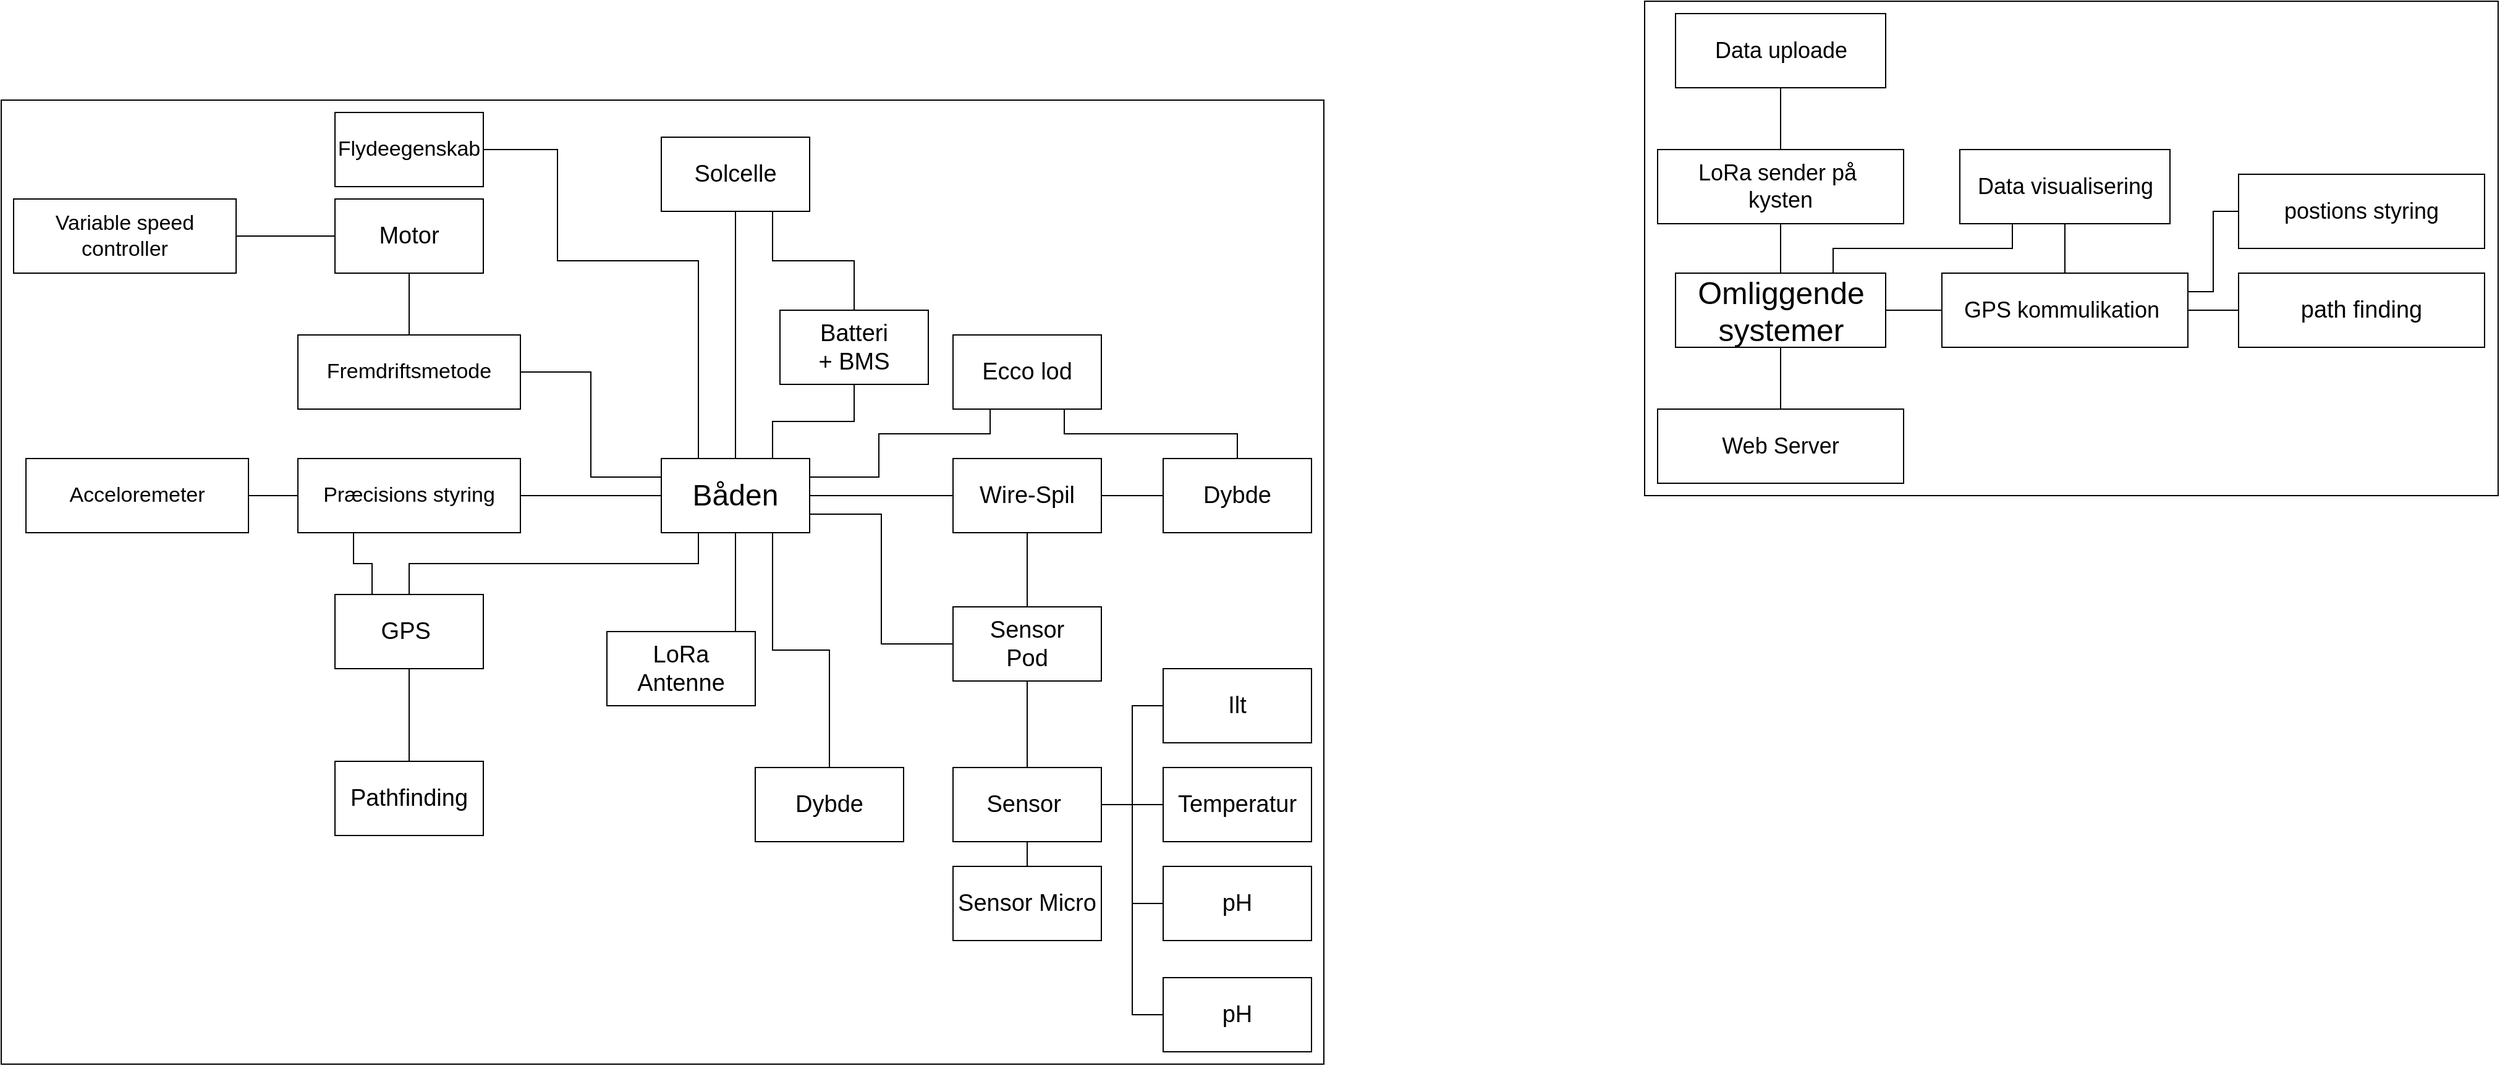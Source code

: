 <mxfile version="16.5.1" type="device"><diagram id="erpGU3eYgXvApTLNxW-y" name="Page-1"><mxGraphModel dx="1815" dy="1049" grid="1" gridSize="10" guides="1" tooltips="1" connect="1" arrows="1" fold="1" page="1" pageScale="1" pageWidth="827" pageHeight="1169" math="0" shadow="0"><root><mxCell id="0"/><mxCell id="1" parent="0"/><mxCell id="SieacuqeAXUAK5aDUlHt-69" value="" style="rounded=0;whiteSpace=wrap;html=1;fontSize=19;" parent="1" vertex="1"><mxGeometry x="1019.5" y="70" width="690.5" height="400" as="geometry"/></mxCell><mxCell id="SieacuqeAXUAK5aDUlHt-68" value="" style="rounded=0;whiteSpace=wrap;html=1;fontSize=19;" parent="1" vertex="1"><mxGeometry x="-310" y="150" width="1070" height="780" as="geometry"/></mxCell><mxCell id="SieacuqeAXUAK5aDUlHt-1" value="Motor" style="rounded=0;whiteSpace=wrap;html=1;fontSize=19;" parent="1" vertex="1"><mxGeometry x="-40" y="230" width="120" height="60" as="geometry"/></mxCell><mxCell id="SieacuqeAXUAK5aDUlHt-19" style="edgeStyle=orthogonalEdgeStyle;rounded=0;orthogonalLoop=1;jettySize=auto;html=1;exitX=1;exitY=0.5;exitDx=0;exitDy=0;entryX=0;entryY=0.5;entryDx=0;entryDy=0;fontSize=21;endArrow=none;endFill=0;" parent="1" source="SieacuqeAXUAK5aDUlHt-4" target="SieacuqeAXUAK5aDUlHt-11" edge="1"><mxGeometry relative="1" as="geometry"/></mxCell><mxCell id="SieacuqeAXUAK5aDUlHt-22" style="edgeStyle=orthogonalEdgeStyle;rounded=0;orthogonalLoop=1;jettySize=auto;html=1;exitX=0.75;exitY=0;exitDx=0;exitDy=0;entryX=0.5;entryY=1;entryDx=0;entryDy=0;fontSize=21;endArrow=none;endFill=0;" parent="1" source="SieacuqeAXUAK5aDUlHt-4" target="SieacuqeAXUAK5aDUlHt-7" edge="1"><mxGeometry relative="1" as="geometry"/></mxCell><mxCell id="SieacuqeAXUAK5aDUlHt-23" style="edgeStyle=orthogonalEdgeStyle;rounded=0;orthogonalLoop=1;jettySize=auto;html=1;entryX=0.5;entryY=0;entryDx=0;entryDy=0;fontSize=21;endArrow=none;endFill=0;exitX=0.5;exitY=1;exitDx=0;exitDy=0;" parent="1" source="SieacuqeAXUAK5aDUlHt-4" target="SieacuqeAXUAK5aDUlHt-6" edge="1"><mxGeometry relative="1" as="geometry"><mxPoint x="360" y="280" as="sourcePoint"/><Array as="points"><mxPoint x="284" y="560"/><mxPoint x="284" y="560"/></Array></mxGeometry></mxCell><mxCell id="SieacuqeAXUAK5aDUlHt-24" style="edgeStyle=orthogonalEdgeStyle;rounded=0;orthogonalLoop=1;jettySize=auto;html=1;exitX=0.5;exitY=0;exitDx=0;exitDy=0;entryX=0.5;entryY=1;entryDx=0;entryDy=0;fontSize=21;endArrow=none;endFill=0;" parent="1" source="SieacuqeAXUAK5aDUlHt-4" target="SieacuqeAXUAK5aDUlHt-5" edge="1"><mxGeometry relative="1" as="geometry"/></mxCell><mxCell id="SieacuqeAXUAK5aDUlHt-25" style="edgeStyle=orthogonalEdgeStyle;rounded=0;orthogonalLoop=1;jettySize=auto;html=1;entryX=0.5;entryY=1;entryDx=0;entryDy=0;fontSize=21;endArrow=none;endFill=0;" parent="1" source="SieacuqeAXUAK5aDUlHt-8" target="SieacuqeAXUAK5aDUlHt-1" edge="1"><mxGeometry relative="1" as="geometry"/></mxCell><mxCell id="SieacuqeAXUAK5aDUlHt-26" style="edgeStyle=orthogonalEdgeStyle;rounded=0;orthogonalLoop=1;jettySize=auto;html=1;exitX=0;exitY=0.25;exitDx=0;exitDy=0;entryX=1;entryY=0.5;entryDx=0;entryDy=0;fontSize=21;endArrow=none;endFill=0;" parent="1" source="SieacuqeAXUAK5aDUlHt-4" target="SieacuqeAXUAK5aDUlHt-8" edge="1"><mxGeometry relative="1" as="geometry"/></mxCell><mxCell id="SieacuqeAXUAK5aDUlHt-31" style="edgeStyle=orthogonalEdgeStyle;rounded=0;orthogonalLoop=1;jettySize=auto;html=1;exitX=0.25;exitY=0;exitDx=0;exitDy=0;fontSize=21;endArrow=none;endFill=0;entryX=1;entryY=0.5;entryDx=0;entryDy=0;" parent="1" source="SieacuqeAXUAK5aDUlHt-4" target="SieacuqeAXUAK5aDUlHt-32" edge="1"><mxGeometry relative="1" as="geometry"><mxPoint x="290" y="670" as="targetPoint"/><Array as="points"><mxPoint x="254" y="280"/><mxPoint x="140" y="280"/><mxPoint x="140" y="190"/></Array></mxGeometry></mxCell><mxCell id="SieacuqeAXUAK5aDUlHt-38" style="edgeStyle=orthogonalEdgeStyle;rounded=0;orthogonalLoop=1;jettySize=auto;html=1;exitX=0;exitY=0.5;exitDx=0;exitDy=0;fontSize=24;endArrow=none;endFill=0;entryX=1;entryY=0.5;entryDx=0;entryDy=0;" parent="1" source="SieacuqeAXUAK5aDUlHt-4" target="SieacuqeAXUAK5aDUlHt-39" edge="1"><mxGeometry relative="1" as="geometry"><mxPoint x="200" y="320" as="targetPoint"/></mxGeometry></mxCell><mxCell id="SieacuqeAXUAK5aDUlHt-44" style="edgeStyle=orthogonalEdgeStyle;rounded=0;orthogonalLoop=1;jettySize=auto;html=1;exitX=1;exitY=0.25;exitDx=0;exitDy=0;entryX=0.25;entryY=1;entryDx=0;entryDy=0;fontSize=24;endArrow=none;endFill=0;" parent="1" source="SieacuqeAXUAK5aDUlHt-4" target="SieacuqeAXUAK5aDUlHt-43" edge="1"><mxGeometry relative="1" as="geometry"><Array as="points"><mxPoint x="400" y="455"/><mxPoint x="400" y="420"/><mxPoint x="490" y="420"/></Array></mxGeometry></mxCell><mxCell id="SieacuqeAXUAK5aDUlHt-4" value="Båden" style="rounded=0;whiteSpace=wrap;html=1;fontSize=24;" parent="1" vertex="1"><mxGeometry x="224" y="440" width="120" height="60" as="geometry"/></mxCell><mxCell id="SieacuqeAXUAK5aDUlHt-28" style="edgeStyle=orthogonalEdgeStyle;rounded=0;orthogonalLoop=1;jettySize=auto;html=1;exitX=0.75;exitY=1;exitDx=0;exitDy=0;entryX=0.5;entryY=0;entryDx=0;entryDy=0;fontSize=21;endArrow=none;endFill=0;" parent="1" source="SieacuqeAXUAK5aDUlHt-5" target="SieacuqeAXUAK5aDUlHt-7" edge="1"><mxGeometry relative="1" as="geometry"/></mxCell><mxCell id="SieacuqeAXUAK5aDUlHt-5" value="Solcelle" style="rounded=0;whiteSpace=wrap;html=1;fontSize=19;" parent="1" vertex="1"><mxGeometry x="224" y="180" width="120" height="60" as="geometry"/></mxCell><mxCell id="SieacuqeAXUAK5aDUlHt-6" value="LoRa Antenne" style="rounded=0;whiteSpace=wrap;html=1;fontSize=19;" parent="1" vertex="1"><mxGeometry x="180" y="580" width="120" height="60" as="geometry"/></mxCell><mxCell id="SieacuqeAXUAK5aDUlHt-7" value="Batteri&lt;br style=&quot;font-size: 19px;&quot;&gt;+ BMS" style="rounded=0;whiteSpace=wrap;html=1;fontSize=19;" parent="1" vertex="1"><mxGeometry x="320" y="320" width="120" height="60" as="geometry"/></mxCell><mxCell id="SieacuqeAXUAK5aDUlHt-8" value="Fremdriftsmetode" style="rounded=0;whiteSpace=wrap;html=1;fontSize=17;" parent="1" vertex="1"><mxGeometry x="-70" y="340" width="180" height="60" as="geometry"/></mxCell><mxCell id="SieacuqeAXUAK5aDUlHt-11" value="Wire-Spil&lt;br style=&quot;font-size: 19px;&quot;&gt;" style="rounded=0;whiteSpace=wrap;html=1;fontSize=19;" parent="1" vertex="1"><mxGeometry x="460" y="440" width="120" height="60" as="geometry"/></mxCell><mxCell id="SieacuqeAXUAK5aDUlHt-16" style="edgeStyle=orthogonalEdgeStyle;rounded=0;orthogonalLoop=1;jettySize=auto;html=1;exitX=1;exitY=0.5;exitDx=0;exitDy=0;entryX=0;entryY=0.5;entryDx=0;entryDy=0;fontSize=21;endArrow=none;endFill=0;" parent="1" source="SieacuqeAXUAK5aDUlHt-12" target="SieacuqeAXUAK5aDUlHt-13" edge="1"><mxGeometry relative="1" as="geometry"/></mxCell><mxCell id="SieacuqeAXUAK5aDUlHt-17" style="edgeStyle=orthogonalEdgeStyle;rounded=0;orthogonalLoop=1;jettySize=auto;html=1;exitX=1;exitY=0.5;exitDx=0;exitDy=0;entryX=0;entryY=0.5;entryDx=0;entryDy=0;fontSize=21;endArrow=none;endFill=0;" parent="1" source="SieacuqeAXUAK5aDUlHt-12" target="SieacuqeAXUAK5aDUlHt-14" edge="1"><mxGeometry relative="1" as="geometry"/></mxCell><mxCell id="SieacuqeAXUAK5aDUlHt-18" style="edgeStyle=orthogonalEdgeStyle;rounded=0;orthogonalLoop=1;jettySize=auto;html=1;exitX=1;exitY=0.5;exitDx=0;exitDy=0;entryX=0;entryY=0.5;entryDx=0;entryDy=0;fontSize=21;endArrow=none;endFill=0;" parent="1" source="SieacuqeAXUAK5aDUlHt-12" target="SieacuqeAXUAK5aDUlHt-15" edge="1"><mxGeometry relative="1" as="geometry"/></mxCell><mxCell id="SieacuqeAXUAK5aDUlHt-21" style="edgeStyle=orthogonalEdgeStyle;rounded=0;orthogonalLoop=1;jettySize=auto;html=1;exitX=0.5;exitY=0;exitDx=0;exitDy=0;entryX=0.5;entryY=1;entryDx=0;entryDy=0;fontSize=21;endArrow=none;endFill=0;" parent="1" source="SieacuqeAXUAK5aDUlHt-12" target="Qp3bTgfLaRTd99Ayi7u3-1" edge="1"><mxGeometry relative="1" as="geometry"><mxPoint x="520" y="600" as="targetPoint"/></mxGeometry></mxCell><mxCell id="SieacuqeAXUAK5aDUlHt-36" style="edgeStyle=orthogonalEdgeStyle;rounded=0;orthogonalLoop=1;jettySize=auto;html=1;exitX=0.5;exitY=1;exitDx=0;exitDy=0;fontSize=17;endArrow=none;endFill=0;entryX=0.5;entryY=0;entryDx=0;entryDy=0;" parent="1" source="SieacuqeAXUAK5aDUlHt-12" target="SieacuqeAXUAK5aDUlHt-37" edge="1"><mxGeometry relative="1" as="geometry"><mxPoint x="550" y="750" as="targetPoint"/></mxGeometry></mxCell><mxCell id="SieacuqeAXUAK5aDUlHt-51" style="edgeStyle=orthogonalEdgeStyle;rounded=0;orthogonalLoop=1;jettySize=auto;html=1;exitX=1;exitY=0.5;exitDx=0;exitDy=0;fontSize=24;endArrow=none;endFill=0;entryX=0;entryY=0.5;entryDx=0;entryDy=0;" parent="1" source="SieacuqeAXUAK5aDUlHt-12" target="SieacuqeAXUAK5aDUlHt-52" edge="1"><mxGeometry relative="1" as="geometry"><mxPoint x="610" y="890" as="targetPoint"/></mxGeometry></mxCell><mxCell id="SieacuqeAXUAK5aDUlHt-12" value="Sensor&amp;nbsp;" style="rounded=0;whiteSpace=wrap;html=1;fontSize=19;" parent="1" vertex="1"><mxGeometry x="460" y="690" width="120" height="60" as="geometry"/></mxCell><mxCell id="SieacuqeAXUAK5aDUlHt-13" value="Ilt" style="rounded=0;whiteSpace=wrap;html=1;fontSize=19;" parent="1" vertex="1"><mxGeometry x="630" y="610" width="120" height="60" as="geometry"/></mxCell><mxCell id="SieacuqeAXUAK5aDUlHt-14" value="Temperatur" style="rounded=0;whiteSpace=wrap;html=1;fontSize=19;" parent="1" vertex="1"><mxGeometry x="630" y="690" width="120" height="60" as="geometry"/></mxCell><mxCell id="SieacuqeAXUAK5aDUlHt-15" value="pH" style="rounded=0;whiteSpace=wrap;html=1;fontSize=19;" parent="1" vertex="1"><mxGeometry x="630" y="770" width="120" height="60" as="geometry"/></mxCell><mxCell id="SieacuqeAXUAK5aDUlHt-34" style="edgeStyle=orthogonalEdgeStyle;rounded=0;orthogonalLoop=1;jettySize=auto;html=1;exitX=0.5;exitY=1;exitDx=0;exitDy=0;fontSize=17;endArrow=none;endFill=0;" parent="1" source="SieacuqeAXUAK5aDUlHt-29" target="SieacuqeAXUAK5aDUlHt-33" edge="1"><mxGeometry relative="1" as="geometry"/></mxCell><mxCell id="Qp3bTgfLaRTd99Ayi7u3-1" value="Sensor&lt;br style=&quot;font-size: 19px;&quot;&gt;Pod" style="rounded=0;whiteSpace=wrap;html=1;fontSize=19;" parent="1" vertex="1"><mxGeometry x="460" y="560" width="120" height="60" as="geometry"/></mxCell><mxCell id="SieacuqeAXUAK5aDUlHt-65" style="edgeStyle=orthogonalEdgeStyle;rounded=0;orthogonalLoop=1;jettySize=auto;html=1;exitX=0.25;exitY=0;exitDx=0;exitDy=0;entryX=0.25;entryY=1;entryDx=0;entryDy=0;fontSize=24;endArrow=none;endFill=0;" parent="1" source="SieacuqeAXUAK5aDUlHt-29" target="SieacuqeAXUAK5aDUlHt-39" edge="1"><mxGeometry relative="1" as="geometry"/></mxCell><mxCell id="SieacuqeAXUAK5aDUlHt-29" value="GPS&amp;nbsp;" style="rounded=0;whiteSpace=wrap;html=1;fontSize=19;" parent="1" vertex="1"><mxGeometry x="-40" y="550" width="120" height="60" as="geometry"/></mxCell><mxCell id="Qp3bTgfLaRTd99Ayi7u3-2" style="edgeStyle=orthogonalEdgeStyle;rounded=0;orthogonalLoop=1;jettySize=auto;html=1;exitX=0.5;exitY=0;exitDx=0;exitDy=0;entryX=0.5;entryY=1;entryDx=0;entryDy=0;fontSize=21;endArrow=none;endFill=0;" parent="1" source="Qp3bTgfLaRTd99Ayi7u3-1" target="SieacuqeAXUAK5aDUlHt-11" edge="1"><mxGeometry relative="1" as="geometry"><mxPoint x="530" y="700" as="sourcePoint"/><mxPoint x="530" y="630" as="targetPoint"/></mxGeometry></mxCell><mxCell id="SieacuqeAXUAK5aDUlHt-30" style="edgeStyle=orthogonalEdgeStyle;rounded=0;orthogonalLoop=1;jettySize=auto;html=1;exitX=0.25;exitY=1;exitDx=0;exitDy=0;entryX=0.5;entryY=0;entryDx=0;entryDy=0;fontSize=21;endArrow=none;endFill=0;" parent="1" source="SieacuqeAXUAK5aDUlHt-4" target="SieacuqeAXUAK5aDUlHt-29" edge="1"><mxGeometry relative="1" as="geometry"/></mxCell><mxCell id="Qp3bTgfLaRTd99Ayi7u3-3" style="edgeStyle=orthogonalEdgeStyle;rounded=0;orthogonalLoop=1;jettySize=auto;html=1;exitX=1;exitY=0.75;exitDx=0;exitDy=0;entryX=0;entryY=0.5;entryDx=0;entryDy=0;fontSize=21;endArrow=none;endFill=0;" parent="1" source="SieacuqeAXUAK5aDUlHt-4" target="Qp3bTgfLaRTd99Ayi7u3-1" edge="1"><mxGeometry relative="1" as="geometry"><mxPoint x="354" y="495" as="sourcePoint"/><mxPoint x="470" y="730" as="targetPoint"/></mxGeometry></mxCell><mxCell id="SieacuqeAXUAK5aDUlHt-32" value="Flydeegenskab" style="rounded=0;whiteSpace=wrap;html=1;fontSize=17;" parent="1" vertex="1"><mxGeometry x="-40" y="160" width="120" height="60" as="geometry"/></mxCell><mxCell id="SieacuqeAXUAK5aDUlHt-33" value="Pathfinding" style="rounded=0;whiteSpace=wrap;html=1;fontSize=19;" parent="1" vertex="1"><mxGeometry x="-40" y="685" width="120" height="60" as="geometry"/></mxCell><mxCell id="SieacuqeAXUAK5aDUlHt-40" style="edgeStyle=orthogonalEdgeStyle;rounded=0;orthogonalLoop=1;jettySize=auto;html=1;exitX=1;exitY=0.5;exitDx=0;exitDy=0;entryX=0;entryY=0.5;entryDx=0;entryDy=0;fontSize=24;endArrow=none;endFill=0;" parent="1" source="SieacuqeAXUAK5aDUlHt-35" target="SieacuqeAXUAK5aDUlHt-1" edge="1"><mxGeometry relative="1" as="geometry"/></mxCell><mxCell id="SieacuqeAXUAK5aDUlHt-35" value="Variable speed controller" style="rounded=0;whiteSpace=wrap;html=1;fontSize=17;" parent="1" vertex="1"><mxGeometry x="-300" y="230" width="180" height="60" as="geometry"/></mxCell><mxCell id="SieacuqeAXUAK5aDUlHt-37" value="Sensor Micro" style="rounded=0;whiteSpace=wrap;html=1;fontSize=19;" parent="1" vertex="1"><mxGeometry x="460" y="770" width="120" height="60" as="geometry"/></mxCell><mxCell id="SieacuqeAXUAK5aDUlHt-64" style="edgeStyle=orthogonalEdgeStyle;rounded=0;orthogonalLoop=1;jettySize=auto;html=1;exitX=0;exitY=0.5;exitDx=0;exitDy=0;entryX=1;entryY=0.5;entryDx=0;entryDy=0;fontSize=24;endArrow=none;endFill=0;" parent="1" source="SieacuqeAXUAK5aDUlHt-39" target="SieacuqeAXUAK5aDUlHt-63" edge="1"><mxGeometry relative="1" as="geometry"/></mxCell><mxCell id="SieacuqeAXUAK5aDUlHt-39" value="Præcisions styring" style="rounded=0;whiteSpace=wrap;html=1;fontSize=17;" parent="1" vertex="1"><mxGeometry x="-70" y="440" width="180" height="60" as="geometry"/></mxCell><mxCell id="SieacuqeAXUAK5aDUlHt-54" style="edgeStyle=orthogonalEdgeStyle;rounded=0;orthogonalLoop=1;jettySize=auto;html=1;exitX=0.5;exitY=0;exitDx=0;exitDy=0;entryX=0.5;entryY=1;entryDx=0;entryDy=0;fontSize=24;endArrow=none;endFill=0;" parent="1" source="SieacuqeAXUAK5aDUlHt-41" target="SieacuqeAXUAK5aDUlHt-50" edge="1"><mxGeometry relative="1" as="geometry"/></mxCell><mxCell id="SieacuqeAXUAK5aDUlHt-60" style="edgeStyle=orthogonalEdgeStyle;rounded=0;orthogonalLoop=1;jettySize=auto;html=1;exitX=0.75;exitY=0;exitDx=0;exitDy=0;entryX=0.25;entryY=1;entryDx=0;entryDy=0;fontSize=24;endArrow=none;endFill=0;" parent="1" source="SieacuqeAXUAK5aDUlHt-41" target="SieacuqeAXUAK5aDUlHt-48" edge="1"><mxGeometry relative="1" as="geometry"><Array as="points"><mxPoint x="1172" y="270"/><mxPoint x="1317" y="270"/></Array></mxGeometry></mxCell><mxCell id="SieacuqeAXUAK5aDUlHt-61" style="edgeStyle=orthogonalEdgeStyle;rounded=0;orthogonalLoop=1;jettySize=auto;html=1;exitX=1;exitY=0.5;exitDx=0;exitDy=0;entryX=0;entryY=0.5;entryDx=0;entryDy=0;fontSize=24;endArrow=none;endFill=0;" parent="1" source="SieacuqeAXUAK5aDUlHt-41" target="SieacuqeAXUAK5aDUlHt-49" edge="1"><mxGeometry relative="1" as="geometry"/></mxCell><mxCell id="SieacuqeAXUAK5aDUlHt-66" style="edgeStyle=orthogonalEdgeStyle;rounded=0;orthogonalLoop=1;jettySize=auto;html=1;exitX=0.5;exitY=1;exitDx=0;exitDy=0;fontSize=19;endArrow=none;endFill=0;entryX=0.5;entryY=0;entryDx=0;entryDy=0;" parent="1" source="SieacuqeAXUAK5aDUlHt-41" target="SieacuqeAXUAK5aDUlHt-67" edge="1"><mxGeometry relative="1" as="geometry"><mxPoint x="1129.615" y="400.0" as="targetPoint"/></mxGeometry></mxCell><mxCell id="SieacuqeAXUAK5aDUlHt-41" value="Omliggende systemer" style="rounded=0;whiteSpace=wrap;html=1;fontSize=25;" parent="1" vertex="1"><mxGeometry x="1044.5" y="290" width="170" height="60" as="geometry"/></mxCell><mxCell id="Qp3bTgfLaRTd99Ayi7u3-4" value="Dybde" style="rounded=0;whiteSpace=wrap;html=1;fontSize=19;" parent="1" vertex="1"><mxGeometry x="630" y="440" width="120" height="60" as="geometry"/></mxCell><mxCell id="SieacuqeAXUAK5aDUlHt-42" value="Data uploade" style="rounded=0;whiteSpace=wrap;html=1;fontSize=18;" parent="1" vertex="1"><mxGeometry x="1044.5" y="80" width="170" height="60" as="geometry"/></mxCell><mxCell id="Qp3bTgfLaRTd99Ayi7u3-5" style="edgeStyle=orthogonalEdgeStyle;rounded=0;orthogonalLoop=1;jettySize=auto;html=1;entryX=0;entryY=0.5;entryDx=0;entryDy=0;fontSize=21;endArrow=none;endFill=0;exitX=1;exitY=0.5;exitDx=0;exitDy=0;" parent="1" source="SieacuqeAXUAK5aDUlHt-11" target="Qp3bTgfLaRTd99Ayi7u3-4" edge="1"><mxGeometry relative="1" as="geometry"><mxPoint x="590" y="470" as="sourcePoint"/><mxPoint x="470" y="480" as="targetPoint"/></mxGeometry></mxCell><mxCell id="SieacuqeAXUAK5aDUlHt-45" style="edgeStyle=orthogonalEdgeStyle;rounded=0;orthogonalLoop=1;jettySize=auto;html=1;exitX=0.75;exitY=1;exitDx=0;exitDy=0;fontSize=24;endArrow=none;endFill=0;" parent="1" source="SieacuqeAXUAK5aDUlHt-43" target="Qp3bTgfLaRTd99Ayi7u3-4" edge="1"><mxGeometry relative="1" as="geometry"/></mxCell><mxCell id="SieacuqeAXUAK5aDUlHt-43" value="Ecco lod" style="rounded=0;whiteSpace=wrap;html=1;fontSize=19;" parent="1" vertex="1"><mxGeometry x="460" y="340" width="120" height="60" as="geometry"/></mxCell><mxCell id="Qp3bTgfLaRTd99Ayi7u3-6" value="Dybde" style="rounded=0;whiteSpace=wrap;html=1;fontSize=19;" parent="1" vertex="1"><mxGeometry x="300" y="690" width="120" height="60" as="geometry"/></mxCell><mxCell id="Qp3bTgfLaRTd99Ayi7u3-7" style="edgeStyle=orthogonalEdgeStyle;rounded=0;orthogonalLoop=1;jettySize=auto;html=1;exitX=0.75;exitY=1;exitDx=0;exitDy=0;fontSize=21;endArrow=none;endFill=0;entryX=0.5;entryY=0;entryDx=0;entryDy=0;" parent="1" source="SieacuqeAXUAK5aDUlHt-4" target="Qp3bTgfLaRTd99Ayi7u3-6" edge="1"><mxGeometry relative="1" as="geometry"><mxPoint x="200" y="700" as="targetPoint"/><mxPoint x="294" y="510" as="sourcePoint"/></mxGeometry></mxCell><mxCell id="SieacuqeAXUAK5aDUlHt-48" value="Data visualisering" style="rounded=0;whiteSpace=wrap;html=1;fontSize=18;" parent="1" vertex="1"><mxGeometry x="1274.5" y="190" width="170" height="60" as="geometry"/></mxCell><mxCell id="SieacuqeAXUAK5aDUlHt-57" style="edgeStyle=orthogonalEdgeStyle;rounded=0;orthogonalLoop=1;jettySize=auto;html=1;exitX=1;exitY=0.5;exitDx=0;exitDy=0;entryX=0;entryY=0.5;entryDx=0;entryDy=0;fontSize=24;endArrow=none;endFill=0;" parent="1" source="SieacuqeAXUAK5aDUlHt-49" target="SieacuqeAXUAK5aDUlHt-55" edge="1"><mxGeometry relative="1" as="geometry"/></mxCell><mxCell id="SieacuqeAXUAK5aDUlHt-58" style="edgeStyle=orthogonalEdgeStyle;rounded=0;orthogonalLoop=1;jettySize=auto;html=1;exitX=1;exitY=0.25;exitDx=0;exitDy=0;entryX=0;entryY=0.5;entryDx=0;entryDy=0;fontSize=24;endArrow=none;endFill=0;" parent="1" source="SieacuqeAXUAK5aDUlHt-49" target="SieacuqeAXUAK5aDUlHt-56" edge="1"><mxGeometry relative="1" as="geometry"/></mxCell><mxCell id="SieacuqeAXUAK5aDUlHt-59" style="edgeStyle=orthogonalEdgeStyle;rounded=0;orthogonalLoop=1;jettySize=auto;html=1;exitX=0.5;exitY=0;exitDx=0;exitDy=0;entryX=0.5;entryY=1;entryDx=0;entryDy=0;fontSize=24;endArrow=none;endFill=0;" parent="1" source="SieacuqeAXUAK5aDUlHt-49" target="SieacuqeAXUAK5aDUlHt-48" edge="1"><mxGeometry relative="1" as="geometry"/></mxCell><mxCell id="SieacuqeAXUAK5aDUlHt-49" value="GPS kommulikation&amp;nbsp;" style="rounded=0;whiteSpace=wrap;html=1;fontSize=18;" parent="1" vertex="1"><mxGeometry x="1260" y="290" width="199" height="60" as="geometry"/></mxCell><mxCell id="SieacuqeAXUAK5aDUlHt-53" style="edgeStyle=orthogonalEdgeStyle;rounded=0;orthogonalLoop=1;jettySize=auto;html=1;exitX=0.5;exitY=0;exitDx=0;exitDy=0;entryX=0.5;entryY=1;entryDx=0;entryDy=0;fontSize=24;endArrow=none;endFill=0;" parent="1" source="SieacuqeAXUAK5aDUlHt-50" target="SieacuqeAXUAK5aDUlHt-42" edge="1"><mxGeometry relative="1" as="geometry"/></mxCell><mxCell id="SieacuqeAXUAK5aDUlHt-50" value="LoRa sender på&amp;nbsp;&lt;br style=&quot;font-size: 18px;&quot;&gt;kysten" style="rounded=0;whiteSpace=wrap;html=1;fontSize=18;" parent="1" vertex="1"><mxGeometry x="1030" y="190" width="199" height="60" as="geometry"/></mxCell><mxCell id="SieacuqeAXUAK5aDUlHt-52" value="pH" style="rounded=0;whiteSpace=wrap;html=1;fontSize=19;" parent="1" vertex="1"><mxGeometry x="630" y="860" width="120" height="60" as="geometry"/></mxCell><mxCell id="SieacuqeAXUAK5aDUlHt-55" value="path finding" style="rounded=0;whiteSpace=wrap;html=1;fontSize=19;" parent="1" vertex="1"><mxGeometry x="1500" y="290" width="199" height="60" as="geometry"/></mxCell><mxCell id="SieacuqeAXUAK5aDUlHt-56" value="postions styring" style="rounded=0;whiteSpace=wrap;html=1;fontSize=18;" parent="1" vertex="1"><mxGeometry x="1500" y="210" width="199" height="60" as="geometry"/></mxCell><mxCell id="SieacuqeAXUAK5aDUlHt-63" value="Acceloremeter" style="rounded=0;whiteSpace=wrap;html=1;fontSize=17;" parent="1" vertex="1"><mxGeometry x="-290" y="440" width="180" height="60" as="geometry"/></mxCell><mxCell id="SieacuqeAXUAK5aDUlHt-67" value="Web Server" style="rounded=0;whiteSpace=wrap;html=1;fontSize=18;" parent="1" vertex="1"><mxGeometry x="1030" y="400" width="199" height="60" as="geometry"/></mxCell></root></mxGraphModel></diagram></mxfile>